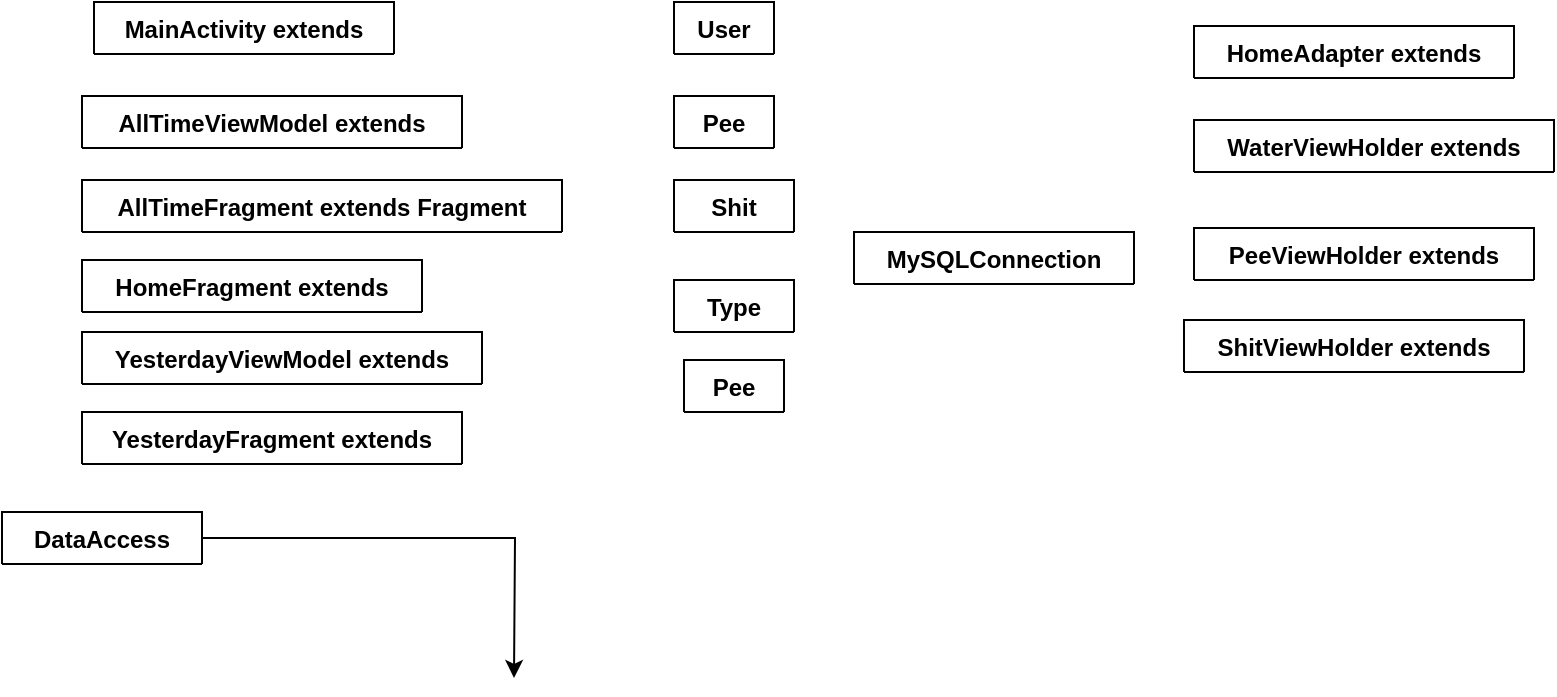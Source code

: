 <mxfile version="14.8.3" type="github">
  <diagram id="NWYkFUK9LSVxFtsLqtCG" name="Page-1">
    <mxGraphModel dx="868" dy="450" grid="1" gridSize="10" guides="1" tooltips="1" connect="1" arrows="1" fold="1" page="1" pageScale="1" pageWidth="827" pageHeight="1169" math="0" shadow="0">
      <root>
        <mxCell id="0" />
        <mxCell id="1" parent="0" />
        <mxCell id="OrH7R6QqTdeNsJV3QqQG-1" value="Pee" style="swimlane;fontStyle=1;align=center;verticalAlign=top;childLayout=stackLayout;horizontal=1;startSize=26;horizontalStack=0;resizeParent=1;resizeParentMax=0;resizeLast=0;collapsible=1;marginBottom=0;" parent="1" vertex="1" collapsed="1">
          <mxGeometry x="590" y="248" width="50" height="26" as="geometry">
            <mxRectangle x="590" y="430" width="190" height="270" as="alternateBounds" />
          </mxGeometry>
        </mxCell>
        <mxCell id="OrH7R6QqTdeNsJV3QqQG-2" value="+ pid: String&#xa;+amount: String&#xa;+date: String&#xa;+uid: String&#xa;&#xa;&#xa;" style="text;strokeColor=none;fillColor=none;align=left;verticalAlign=top;spacingLeft=4;spacingRight=4;overflow=hidden;rotatable=0;points=[[0,0.5],[1,0.5]];portConstraint=eastwest;" parent="OrH7R6QqTdeNsJV3QqQG-1" vertex="1">
          <mxGeometry y="26" width="50" height="64" as="geometry" />
        </mxCell>
        <mxCell id="OrH7R6QqTdeNsJV3QqQG-3" value="" style="line;strokeWidth=1;fillColor=none;align=left;verticalAlign=middle;spacingTop=-1;spacingLeft=3;spacingRight=3;rotatable=0;labelPosition=right;points=[];portConstraint=eastwest;" parent="OrH7R6QqTdeNsJV3QqQG-1" vertex="1">
          <mxGeometry y="90" width="50" height="20" as="geometry" />
        </mxCell>
        <mxCell id="OrH7R6QqTdeNsJV3QqQG-4" value="+Pee (pid, amount, date, uid):&#xa;+getPid():String&#xa;+setPid(pid):void&#xa;+getAmount():String&#xa;+setAmount(amount):void&#xa;+getDate():String&#xa;+setDate(date):void&#xa;+getUid():String&#xa;+setUid(uid):void&#xa;+getType():int&#xa;&#xa;" style="text;strokeColor=none;fillColor=none;align=left;verticalAlign=top;spacingLeft=4;spacingRight=4;overflow=hidden;rotatable=0;points=[[0,0.5],[1,0.5]];portConstraint=eastwest;" parent="OrH7R6QqTdeNsJV3QqQG-1" vertex="1">
          <mxGeometry y="110" width="50" height="160" as="geometry" />
        </mxCell>
        <mxCell id="OrH7R6QqTdeNsJV3QqQG-10" value="Shit" style="swimlane;fontStyle=1;align=center;verticalAlign=top;childLayout=stackLayout;horizontal=1;startSize=26;horizontalStack=0;resizeParent=1;resizeParentMax=0;resizeLast=0;collapsible=1;marginBottom=0;" parent="1" vertex="1" collapsed="1">
          <mxGeometry x="590" y="290" width="60" height="26" as="geometry">
            <mxRectangle x="590" y="290" width="170" height="260" as="alternateBounds" />
          </mxGeometry>
        </mxCell>
        <mxCell id="OrH7R6QqTdeNsJV3QqQG-11" value="+sid:String&#xa;+amount:String&#xa;+date:String&#xa;+uid:String" style="text;strokeColor=none;fillColor=none;align=left;verticalAlign=top;spacingLeft=4;spacingRight=4;overflow=hidden;rotatable=0;points=[[0,0.5],[1,0.5]];portConstraint=eastwest;" parent="OrH7R6QqTdeNsJV3QqQG-10" vertex="1">
          <mxGeometry y="26" width="60" height="64" as="geometry" />
        </mxCell>
        <mxCell id="OrH7R6QqTdeNsJV3QqQG-12" value="" style="line;strokeWidth=1;fillColor=none;align=left;verticalAlign=middle;spacingTop=-1;spacingLeft=3;spacingRight=3;rotatable=0;labelPosition=right;points=[];portConstraint=eastwest;" parent="OrH7R6QqTdeNsJV3QqQG-10" vertex="1">
          <mxGeometry y="90" width="60" height="8" as="geometry" />
        </mxCell>
        <mxCell id="OrH7R6QqTdeNsJV3QqQG-13" value="+Shit(sid, amount, date, uid):&#xa;+getSid():String&#xa;+setSid(sid):void&#xa;+getAmount():String&#xa;+setAmount(amount):void&#xa;+getDate():String&#xa;+setDate(date):void&#xa;+getUid():String&#xa;+setUid(uid):void&#xa;+getType():int&#xa;&#xa;" style="text;strokeColor=none;fillColor=none;align=left;verticalAlign=top;spacingLeft=4;spacingRight=4;overflow=hidden;rotatable=0;points=[[0,0.5],[1,0.5]];portConstraint=eastwest;" parent="OrH7R6QqTdeNsJV3QqQG-10" vertex="1">
          <mxGeometry y="98" width="60" height="162" as="geometry" />
        </mxCell>
        <mxCell id="OrH7R6QqTdeNsJV3QqQG-18" value="Pee" style="swimlane;fontStyle=1;align=center;verticalAlign=top;childLayout=stackLayout;horizontal=1;startSize=26;horizontalStack=0;resizeParent=1;resizeParentMax=0;resizeLast=0;collapsible=1;marginBottom=0;" parent="1" vertex="1" collapsed="1">
          <mxGeometry x="595" y="380" width="50" height="26" as="geometry">
            <mxRectangle x="595" y="380" width="190" height="290" as="alternateBounds" />
          </mxGeometry>
        </mxCell>
        <mxCell id="OrH7R6QqTdeNsJV3QqQG-19" value="+ wid: String&#xa;+amount: String&#xa;+date: String&#xa;+uid: String&#xa;&#xa;&#xa;" style="text;strokeColor=none;fillColor=none;align=left;verticalAlign=top;spacingLeft=4;spacingRight=4;overflow=hidden;rotatable=0;points=[[0,0.5],[1,0.5]];portConstraint=eastwest;" parent="OrH7R6QqTdeNsJV3QqQG-18" vertex="1">
          <mxGeometry y="26" width="50" height="64" as="geometry" />
        </mxCell>
        <mxCell id="OrH7R6QqTdeNsJV3QqQG-20" value="" style="line;strokeWidth=1;fillColor=none;align=left;verticalAlign=middle;spacingTop=-1;spacingLeft=3;spacingRight=3;rotatable=0;labelPosition=right;points=[];portConstraint=eastwest;" parent="OrH7R6QqTdeNsJV3QqQG-18" vertex="1">
          <mxGeometry y="90" width="50" height="10" as="geometry" />
        </mxCell>
        <mxCell id="OrH7R6QqTdeNsJV3QqQG-21" value="+Water(wid, amount, date, uid):&#xa;+getWid():String&#xa;+setWid(wid):void&#xa;+getAmount():String&#xa;+setAmount(amount):void&#xa;+getDate():String&#xa;+setDate(date):void&#xa;+getUid():String&#xa;+setUid(uid):void&#xa;+getType():int&#xa;&#xa;" style="text;strokeColor=none;fillColor=none;align=left;verticalAlign=top;spacingLeft=4;spacingRight=4;overflow=hidden;rotatable=0;points=[[0,0.5],[1,0.5]];portConstraint=eastwest;" parent="OrH7R6QqTdeNsJV3QqQG-18" vertex="1">
          <mxGeometry y="100" width="50" height="160" as="geometry" />
        </mxCell>
        <mxCell id="Ti2GQdQaW2jY4-_UlOmM-68" value="model" style="rounded=0;whiteSpace=wrap;html=1;" vertex="1" parent="OrH7R6QqTdeNsJV3QqQG-18">
          <mxGeometry y="260" width="50" height="30" as="geometry" />
        </mxCell>
        <mxCell id="OrH7R6QqTdeNsJV3QqQG-26" value="Type" style="swimlane;fontStyle=1;align=center;verticalAlign=top;childLayout=stackLayout;horizontal=1;startSize=26;horizontalStack=0;resizeParent=1;resizeParentMax=0;resizeLast=0;collapsible=1;marginBottom=0;" parent="1" vertex="1" collapsed="1">
          <mxGeometry x="590" y="340" width="60" height="26" as="geometry">
            <mxRectangle x="590" y="340" width="160" height="126" as="alternateBounds" />
          </mxGeometry>
        </mxCell>
        <mxCell id="OrH7R6QqTdeNsJV3QqQG-27" value="+TYPE_WATER &#xa;+int TYPE_PEE&#xa;+int TYPE_SHIT" style="text;strokeColor=none;fillColor=none;align=left;verticalAlign=top;spacingLeft=4;spacingRight=4;overflow=hidden;rotatable=0;points=[[0,0.5],[1,0.5]];portConstraint=eastwest;" parent="OrH7R6QqTdeNsJV3QqQG-26" vertex="1">
          <mxGeometry y="26" width="60" height="54" as="geometry" />
        </mxCell>
        <mxCell id="OrH7R6QqTdeNsJV3QqQG-28" value="" style="line;strokeWidth=1;fillColor=none;align=left;verticalAlign=middle;spacingTop=-1;spacingLeft=3;spacingRight=3;rotatable=0;labelPosition=right;points=[];portConstraint=eastwest;" parent="OrH7R6QqTdeNsJV3QqQG-26" vertex="1">
          <mxGeometry y="80" width="60" height="20" as="geometry" />
        </mxCell>
        <mxCell id="OrH7R6QqTdeNsJV3QqQG-29" value="+getType():int" style="text;strokeColor=none;fillColor=none;align=left;verticalAlign=top;spacingLeft=4;spacingRight=4;overflow=hidden;rotatable=0;points=[[0,0.5],[1,0.5]];portConstraint=eastwest;" parent="OrH7R6QqTdeNsJV3QqQG-26" vertex="1">
          <mxGeometry y="100" width="60" height="26" as="geometry" />
        </mxCell>
        <mxCell id="OrH7R6QqTdeNsJV3QqQG-30" value="User" style="swimlane;fontStyle=1;align=center;verticalAlign=top;childLayout=stackLayout;horizontal=1;startSize=26;horizontalStack=0;resizeParent=1;resizeParentMax=0;resizeLast=0;collapsible=1;marginBottom=0;" parent="1" vertex="1" collapsed="1">
          <mxGeometry x="590" y="201" width="50" height="26" as="geometry">
            <mxRectangle x="550" y="105" width="250" height="250" as="alternateBounds" />
          </mxGeometry>
        </mxCell>
        <mxCell id="OrH7R6QqTdeNsJV3QqQG-31" value="+uid: String&#xa;+firstname: String&#xa;+lastname: String &#xa;+birth: String" style="text;strokeColor=none;fillColor=none;align=left;verticalAlign=top;spacingLeft=4;spacingRight=4;overflow=hidden;rotatable=0;points=[[0,0.5],[1,0.5]];portConstraint=eastwest;" parent="OrH7R6QqTdeNsJV3QqQG-30" vertex="1">
          <mxGeometry y="26" width="50" height="64" as="geometry" />
        </mxCell>
        <mxCell id="OrH7R6QqTdeNsJV3QqQG-32" value="" style="line;strokeWidth=1;fillColor=none;align=left;verticalAlign=middle;spacingTop=-1;spacingLeft=3;spacingRight=3;rotatable=0;labelPosition=right;points=[];portConstraint=eastwest;" parent="OrH7R6QqTdeNsJV3QqQG-30" vertex="1">
          <mxGeometry y="90" width="50" height="20" as="geometry" />
        </mxCell>
        <mxCell id="OrH7R6QqTdeNsJV3QqQG-33" value="+User (uid, firstname, lastname, birth):&#xa;+getUid():String&#xa;+setUid(uid):void&#xa;+getFirstname():String&#xa;+setFirstname(firstname):void&#xa;+getLastname():String&#xa;+setLastname(lastname):void&#xa;+getBirth():String&#xa;+setBirth(birth):void&#xa;" style="text;strokeColor=none;fillColor=none;align=left;verticalAlign=top;spacingLeft=4;spacingRight=4;overflow=hidden;rotatable=0;points=[[0,0.5],[1,0.5]];portConstraint=eastwest;" parent="OrH7R6QqTdeNsJV3QqQG-30" vertex="1">
          <mxGeometry y="110" width="50" height="140" as="geometry" />
        </mxCell>
        <mxCell id="OrH7R6QqTdeNsJV3QqQG-42" value="MySQLConnection" style="swimlane;fontStyle=1;align=center;verticalAlign=top;childLayout=stackLayout;horizontal=1;startSize=26;horizontalStack=0;resizeParent=1;resizeParentMax=0;resizeLast=0;collapsible=1;marginBottom=0;" parent="1" vertex="1" collapsed="1">
          <mxGeometry x="680" y="316" width="140" height="26" as="geometry">
            <mxRectangle x="700" y="260" width="160" height="150" as="alternateBounds" />
          </mxGeometry>
        </mxCell>
        <mxCell id="OrH7R6QqTdeNsJV3QqQG-43" value="+host: String&#xa;+port: String &#xa;+db: String &#xa;+username: String &#xa;+password: String" style="text;strokeColor=none;fillColor=none;align=left;verticalAlign=top;spacingLeft=4;spacingRight=4;overflow=hidden;rotatable=0;points=[[0,0.5],[1,0.5]];portConstraint=eastwest;" parent="OrH7R6QqTdeNsJV3QqQG-42" vertex="1">
          <mxGeometry y="26" width="140" height="74" as="geometry" />
        </mxCell>
        <mxCell id="OrH7R6QqTdeNsJV3QqQG-44" value="" style="line;strokeWidth=1;fillColor=none;align=left;verticalAlign=middle;spacingTop=-1;spacingLeft=3;spacingRight=3;rotatable=0;labelPosition=right;points=[];portConstraint=eastwest;" parent="OrH7R6QqTdeNsJV3QqQG-42" vertex="1">
          <mxGeometry y="100" width="140" height="8" as="geometry" />
        </mxCell>
        <mxCell id="OrH7R6QqTdeNsJV3QqQG-45" value="+startConnection():&#xa;+closeConnection():void" style="text;strokeColor=none;fillColor=none;align=left;verticalAlign=top;spacingLeft=4;spacingRight=4;overflow=hidden;rotatable=0;points=[[0,0.5],[1,0.5]];portConstraint=eastwest;" parent="OrH7R6QqTdeNsJV3QqQG-42" vertex="1">
          <mxGeometry y="108" width="140" height="42" as="geometry" />
        </mxCell>
        <mxCell id="qPEdYEZ0GSGJsdVQwp-i-1" value="HomeAdapter extends" style="swimlane;fontStyle=1;align=center;verticalAlign=top;childLayout=stackLayout;horizontal=1;startSize=26;horizontalStack=0;resizeParent=1;resizeParentMax=0;resizeLast=0;collapsible=1;marginBottom=0;" parent="1" vertex="1" collapsed="1">
          <mxGeometry x="850" y="213" width="160" height="26" as="geometry">
            <mxRectangle x="850" y="213" width="490" height="180" as="alternateBounds" />
          </mxGeometry>
        </mxCell>
        <mxCell id="qPEdYEZ0GSGJsdVQwp-i-2" value="-context:Context&#xa;-typeList:List&lt;Type&gt; " style="text;strokeColor=none;fillColor=none;align=left;verticalAlign=top;spacingLeft=4;spacingRight=4;overflow=hidden;rotatable=0;points=[[0,0.5],[1,0.5]];portConstraint=eastwest;" parent="qPEdYEZ0GSGJsdVQwp-i-1" vertex="1">
          <mxGeometry y="26" width="160" height="44" as="geometry" />
        </mxCell>
        <mxCell id="qPEdYEZ0GSGJsdVQwp-i-3" value="" style="line;strokeWidth=1;fillColor=none;align=left;verticalAlign=middle;spacingTop=-1;spacingLeft=3;spacingRight=3;rotatable=0;labelPosition=right;points=[];portConstraint=eastwest;" parent="qPEdYEZ0GSGJsdVQwp-i-1" vertex="1">
          <mxGeometry y="70" width="160" height="8" as="geometry" />
        </mxCell>
        <mxCell id="qPEdYEZ0GSGJsdVQwp-i-4" value="+HomeAdapter(context, typeList)&#xa;+onCreateViewHolder( parent, viewType):RecyclerView.ViewHolder&#xa;+onBindViewHolder(holder, position):void&#xa;+getItemCount():int&#xa;+getItemViewType(position):int" style="text;strokeColor=none;fillColor=none;align=left;verticalAlign=top;spacingLeft=4;spacingRight=4;overflow=hidden;rotatable=0;points=[[0,0.5],[1,0.5]];portConstraint=eastwest;" parent="qPEdYEZ0GSGJsdVQwp-i-1" vertex="1">
          <mxGeometry y="78" width="160" height="102" as="geometry" />
        </mxCell>
        <mxCell id="qPEdYEZ0GSGJsdVQwp-i-5" value=" PeeViewHolder extends" style="swimlane;fontStyle=1;align=center;verticalAlign=top;childLayout=stackLayout;horizontal=1;startSize=26;horizontalStack=0;resizeParent=1;resizeParentMax=0;resizeLast=0;collapsible=1;marginBottom=0;" parent="1" vertex="1" collapsed="1">
          <mxGeometry x="850" y="314" width="170" height="26" as="geometry">
            <mxRectangle x="850" y="314" width="220" height="200" as="alternateBounds" />
          </mxGeometry>
        </mxCell>
        <mxCell id="qPEdYEZ0GSGJsdVQwp-i-6" value="-typeList:List&lt;Type&gt;&#xa;+card:CardView&#xa;+title:TextView&#xa;+minus:ImageView&#xa;+amount:TextView &#xa;+plus:ImageView" style="text;strokeColor=none;fillColor=none;align=left;verticalAlign=top;spacingLeft=4;spacingRight=4;overflow=hidden;rotatable=0;points=[[0,0.5],[1,0.5]];portConstraint=eastwest;" parent="qPEdYEZ0GSGJsdVQwp-i-5" vertex="1">
          <mxGeometry y="26" width="170" height="114" as="geometry" />
        </mxCell>
        <mxCell id="qPEdYEZ0GSGJsdVQwp-i-7" value="" style="line;strokeWidth=1;fillColor=none;align=left;verticalAlign=middle;spacingTop=-1;spacingLeft=3;spacingRight=3;rotatable=0;labelPosition=right;points=[];portConstraint=eastwest;" parent="qPEdYEZ0GSGJsdVQwp-i-5" vertex="1">
          <mxGeometry y="140" width="170" height="8" as="geometry" />
        </mxCell>
        <mxCell id="qPEdYEZ0GSGJsdVQwp-i-8" value="+PeeViewHolder(view, typeList)&#xa;+bindData(position):void&#xa;" style="text;strokeColor=none;fillColor=none;align=left;verticalAlign=top;spacingLeft=4;spacingRight=4;overflow=hidden;rotatable=0;points=[[0,0.5],[1,0.5]];portConstraint=eastwest;" parent="qPEdYEZ0GSGJsdVQwp-i-5" vertex="1">
          <mxGeometry y="148" width="170" height="52" as="geometry" />
        </mxCell>
        <mxCell id="qPEdYEZ0GSGJsdVQwp-i-9" value="ShitViewHolder extends" style="swimlane;fontStyle=1;align=center;verticalAlign=top;childLayout=stackLayout;horizontal=1;startSize=26;horizontalStack=0;resizeParent=1;resizeParentMax=0;resizeLast=0;collapsible=1;marginBottom=0;" parent="1" vertex="1" collapsed="1">
          <mxGeometry x="845" y="360" width="170" height="26" as="geometry">
            <mxRectangle x="845" y="360" width="220" height="200" as="alternateBounds" />
          </mxGeometry>
        </mxCell>
        <mxCell id="qPEdYEZ0GSGJsdVQwp-i-10" value="-typeList:List&lt;Type&gt;&#xa;+card:CardView&#xa;+title:TextView&#xa;+minus:ImageView&#xa;+amount:TextView &#xa;+plus:ImageView" style="text;strokeColor=none;fillColor=none;align=left;verticalAlign=top;spacingLeft=4;spacingRight=4;overflow=hidden;rotatable=0;points=[[0,0.5],[1,0.5]];portConstraint=eastwest;" parent="qPEdYEZ0GSGJsdVQwp-i-9" vertex="1">
          <mxGeometry y="26" width="170" height="114" as="geometry" />
        </mxCell>
        <mxCell id="qPEdYEZ0GSGJsdVQwp-i-11" value="" style="line;strokeWidth=1;fillColor=none;align=left;verticalAlign=middle;spacingTop=-1;spacingLeft=3;spacingRight=3;rotatable=0;labelPosition=right;points=[];portConstraint=eastwest;" parent="qPEdYEZ0GSGJsdVQwp-i-9" vertex="1">
          <mxGeometry y="140" width="170" height="8" as="geometry" />
        </mxCell>
        <mxCell id="qPEdYEZ0GSGJsdVQwp-i-12" value="+ShitViewHolder(view, typeList)&#xa;+bindData(position):void&#xa;" style="text;strokeColor=none;fillColor=none;align=left;verticalAlign=top;spacingLeft=4;spacingRight=4;overflow=hidden;rotatable=0;points=[[0,0.5],[1,0.5]];portConstraint=eastwest;" parent="qPEdYEZ0GSGJsdVQwp-i-9" vertex="1">
          <mxGeometry y="148" width="170" height="52" as="geometry" />
        </mxCell>
        <mxCell id="qPEdYEZ0GSGJsdVQwp-i-13" value="WaterViewHolder extends" style="swimlane;fontStyle=1;align=center;verticalAlign=top;childLayout=stackLayout;horizontal=1;startSize=26;horizontalStack=0;resizeParent=1;resizeParentMax=0;resizeLast=0;collapsible=1;marginBottom=0;" parent="1" vertex="1" collapsed="1">
          <mxGeometry x="850" y="260" width="180" height="26" as="geometry">
            <mxRectangle x="850" y="260" width="220" height="200" as="alternateBounds" />
          </mxGeometry>
        </mxCell>
        <mxCell id="qPEdYEZ0GSGJsdVQwp-i-14" value="-typeList:List&lt;Type&gt;&#xa;+card:CardView&#xa;+title:TextView&#xa;+minus:ImageView&#xa;+amount:TextView &#xa;+plus:ImageView" style="text;strokeColor=none;fillColor=none;align=left;verticalAlign=top;spacingLeft=4;spacingRight=4;overflow=hidden;rotatable=0;points=[[0,0.5],[1,0.5]];portConstraint=eastwest;" parent="qPEdYEZ0GSGJsdVQwp-i-13" vertex="1">
          <mxGeometry y="26" width="180" height="114" as="geometry" />
        </mxCell>
        <mxCell id="qPEdYEZ0GSGJsdVQwp-i-15" value="" style="line;strokeWidth=1;fillColor=none;align=left;verticalAlign=middle;spacingTop=-1;spacingLeft=3;spacingRight=3;rotatable=0;labelPosition=right;points=[];portConstraint=eastwest;" parent="qPEdYEZ0GSGJsdVQwp-i-13" vertex="1">
          <mxGeometry y="140" width="180" height="8" as="geometry" />
        </mxCell>
        <mxCell id="qPEdYEZ0GSGJsdVQwp-i-16" value="+WaterViewHolder(view, typeList)&#xa;+bindData(position):void&#xa;" style="text;strokeColor=none;fillColor=none;align=left;verticalAlign=top;spacingLeft=4;spacingRight=4;overflow=hidden;rotatable=0;points=[[0,0.5],[1,0.5]];portConstraint=eastwest;" parent="qPEdYEZ0GSGJsdVQwp-i-13" vertex="1">
          <mxGeometry y="148" width="180" height="52" as="geometry" />
        </mxCell>
        <mxCell id="Ti2GQdQaW2jY4-_UlOmM-1" value="MainActivity extends" style="swimlane;fontStyle=1;align=center;verticalAlign=top;childLayout=stackLayout;horizontal=1;startSize=26;horizontalStack=0;resizeParent=1;resizeParentMax=0;resizeLast=0;collapsible=1;marginBottom=0;" vertex="1" collapsed="1" parent="1">
          <mxGeometry x="300" y="201" width="150" height="26" as="geometry">
            <mxRectangle x="300" y="201" width="250" height="150" as="alternateBounds" />
          </mxGeometry>
        </mxCell>
        <mxCell id="Ti2GQdQaW2jY4-_UlOmM-2" value="-mAppBarConfiguration:AppBarConfiguration&#xa;-binding:ActivityMainBinding" style="text;strokeColor=none;fillColor=none;align=left;verticalAlign=top;spacingLeft=4;spacingRight=4;overflow=hidden;rotatable=0;points=[[0,0.5],[1,0.5]];portConstraint=eastwest;" vertex="1" parent="Ti2GQdQaW2jY4-_UlOmM-1">
          <mxGeometry y="26" width="150" height="44" as="geometry" />
        </mxCell>
        <mxCell id="Ti2GQdQaW2jY4-_UlOmM-3" value="" style="line;strokeWidth=1;fillColor=none;align=left;verticalAlign=middle;spacingTop=-1;spacingLeft=3;spacingRight=3;rotatable=0;labelPosition=right;points=[];portConstraint=eastwest;" vertex="1" parent="Ti2GQdQaW2jY4-_UlOmM-1">
          <mxGeometry y="70" width="150" height="8" as="geometry" />
        </mxCell>
        <mxCell id="Ti2GQdQaW2jY4-_UlOmM-4" value="#onCreate(savedInstanceState):void&#xa;+onClick(view):void&#xa;+onCreateOptionsMenu(menu):boolean&#xa;+onSupportNavigateUp():boolean&#xa; " style="text;strokeColor=none;fillColor=none;align=left;verticalAlign=top;spacingLeft=4;spacingRight=4;overflow=hidden;rotatable=0;points=[[0,0.5],[1,0.5]];portConstraint=eastwest;" vertex="1" parent="Ti2GQdQaW2jY4-_UlOmM-1">
          <mxGeometry y="78" width="150" height="72" as="geometry" />
        </mxCell>
        <mxCell id="Ti2GQdQaW2jY4-_UlOmM-5" value="AllTimeFragment extends Fragment " style="swimlane;fontStyle=1;align=center;verticalAlign=top;childLayout=stackLayout;horizontal=1;startSize=26;horizontalStack=0;resizeParent=1;resizeParentMax=0;resizeLast=0;collapsible=1;marginBottom=0;" vertex="1" collapsed="1" parent="1">
          <mxGeometry x="294" y="290" width="240" height="26" as="geometry">
            <mxRectangle x="300" y="239" width="340" height="140" as="alternateBounds" />
          </mxGeometry>
        </mxCell>
        <mxCell id="Ti2GQdQaW2jY4-_UlOmM-6" value="-allTimeViewModel;:AllTimeViewModel &#xa;-binding:FragmentAllTimeBinding " style="text;strokeColor=none;fillColor=none;align=left;verticalAlign=top;spacingLeft=4;spacingRight=4;overflow=hidden;rotatable=0;points=[[0,0.5],[1,0.5]];portConstraint=eastwest;" vertex="1" parent="Ti2GQdQaW2jY4-_UlOmM-5">
          <mxGeometry y="26" width="240" height="44" as="geometry" />
        </mxCell>
        <mxCell id="Ti2GQdQaW2jY4-_UlOmM-7" value="" style="line;strokeWidth=1;fillColor=none;align=left;verticalAlign=middle;spacingTop=-1;spacingLeft=3;spacingRight=3;rotatable=0;labelPosition=right;points=[];portConstraint=eastwest;" vertex="1" parent="Ti2GQdQaW2jY4-_UlOmM-5">
          <mxGeometry y="70" width="240" height="8" as="geometry" />
        </mxCell>
        <mxCell id="Ti2GQdQaW2jY4-_UlOmM-8" value="+onCreateView(inflater, container, savedInstanceState):View&#xa;+onChanged(s):void&#xa;+onDestroyView():void" style="text;strokeColor=none;fillColor=none;align=left;verticalAlign=top;spacingLeft=4;spacingRight=4;overflow=hidden;rotatable=0;points=[[0,0.5],[1,0.5]];portConstraint=eastwest;" vertex="1" parent="Ti2GQdQaW2jY4-_UlOmM-5">
          <mxGeometry y="78" width="240" height="62" as="geometry" />
        </mxCell>
        <mxCell id="Ti2GQdQaW2jY4-_UlOmM-9" value="AllTimeViewModel extends" style="swimlane;fontStyle=1;align=center;verticalAlign=top;childLayout=stackLayout;horizontal=1;startSize=26;horizontalStack=0;resizeParent=1;resizeParentMax=0;resizeLast=0;collapsible=1;marginBottom=0;" vertex="1" collapsed="1" parent="1">
          <mxGeometry x="294" y="248" width="190" height="26" as="geometry">
            <mxRectangle x="300" y="274" width="220" height="100" as="alternateBounds" />
          </mxGeometry>
        </mxCell>
        <mxCell id="Ti2GQdQaW2jY4-_UlOmM-10" value="-mText:MutableLiveData&lt;String&gt;" style="text;strokeColor=none;fillColor=none;align=left;verticalAlign=top;spacingLeft=4;spacingRight=4;overflow=hidden;rotatable=0;points=[[0,0.5],[1,0.5]];portConstraint=eastwest;" vertex="1" parent="Ti2GQdQaW2jY4-_UlOmM-9">
          <mxGeometry y="26" width="190" height="26" as="geometry" />
        </mxCell>
        <mxCell id="Ti2GQdQaW2jY4-_UlOmM-11" value="" style="line;strokeWidth=1;fillColor=none;align=left;verticalAlign=middle;spacingTop=-1;spacingLeft=3;spacingRight=3;rotatable=0;labelPosition=right;points=[];portConstraint=eastwest;" vertex="1" parent="Ti2GQdQaW2jY4-_UlOmM-9">
          <mxGeometry y="52" width="190" height="8" as="geometry" />
        </mxCell>
        <mxCell id="Ti2GQdQaW2jY4-_UlOmM-12" value="+ AllTimeViewModel()&#xa;+getText():LiveData&lt;String&gt; " style="text;strokeColor=none;fillColor=none;align=left;verticalAlign=top;spacingLeft=4;spacingRight=4;overflow=hidden;rotatable=0;points=[[0,0.5],[1,0.5]];portConstraint=eastwest;" vertex="1" parent="Ti2GQdQaW2jY4-_UlOmM-9">
          <mxGeometry y="60" width="190" height="40" as="geometry" />
        </mxCell>
        <mxCell id="Ti2GQdQaW2jY4-_UlOmM-13" value="HomeFragment extends" style="swimlane;fontStyle=1;align=center;verticalAlign=top;childLayout=stackLayout;horizontal=1;startSize=26;horizontalStack=0;resizeParent=1;resizeParentMax=0;resizeLast=0;collapsible=1;marginBottom=0;" vertex="1" collapsed="1" parent="1">
          <mxGeometry x="294" y="330" width="170" height="26" as="geometry">
            <mxRectangle x="290" y="360" width="350" height="180" as="alternateBounds" />
          </mxGeometry>
        </mxCell>
        <mxCell id="Ti2GQdQaW2jY4-_UlOmM-14" value="-user:User&#xa;-recyclerView:RecyclerView&#xa;-adapter:HomeAdapter&#xa;-typeList:List&lt;Type&gt; " style="text;strokeColor=none;fillColor=none;align=left;verticalAlign=top;spacingLeft=4;spacingRight=4;overflow=hidden;rotatable=0;points=[[0,0.5],[1,0.5]];portConstraint=eastwest;" vertex="1" parent="Ti2GQdQaW2jY4-_UlOmM-13">
          <mxGeometry y="26" width="170" height="64" as="geometry" />
        </mxCell>
        <mxCell id="Ti2GQdQaW2jY4-_UlOmM-15" value="" style="line;strokeWidth=1;fillColor=none;align=left;verticalAlign=middle;spacingTop=-1;spacingLeft=3;spacingRight=3;rotatable=0;labelPosition=right;points=[];portConstraint=eastwest;" vertex="1" parent="Ti2GQdQaW2jY4-_UlOmM-13">
          <mxGeometry y="90" width="170" height="28" as="geometry" />
        </mxCell>
        <mxCell id="Ti2GQdQaW2jY4-_UlOmM-16" value="+onCreateView(inflater, container, savedInstanceState):View&#xa;+onStart():void&#xa;+onStop():void" style="text;strokeColor=none;fillColor=none;align=left;verticalAlign=top;spacingLeft=4;spacingRight=4;overflow=hidden;rotatable=0;points=[[0,0.5],[1,0.5]];portConstraint=eastwest;" vertex="1" parent="Ti2GQdQaW2jY4-_UlOmM-13">
          <mxGeometry y="118" width="170" height="62" as="geometry" />
        </mxCell>
        <mxCell id="Ti2GQdQaW2jY4-_UlOmM-17" value="YesterdayFragment extends " style="swimlane;fontStyle=1;align=center;verticalAlign=top;childLayout=stackLayout;horizontal=1;startSize=26;horizontalStack=0;resizeParent=1;resizeParentMax=0;resizeLast=0;collapsible=1;marginBottom=0;" vertex="1" collapsed="1" parent="1">
          <mxGeometry x="294" y="406" width="190" height="26" as="geometry">
            <mxRectangle x="290" y="425" width="340" height="160" as="alternateBounds" />
          </mxGeometry>
        </mxCell>
        <mxCell id="Ti2GQdQaW2jY4-_UlOmM-18" value="- yesterdayViewModel:YesterdayViewModel&#xa; -binding:FragmentYesterdayBinding" style="text;strokeColor=none;fillColor=none;align=left;verticalAlign=top;spacingLeft=4;spacingRight=4;overflow=hidden;rotatable=0;points=[[0,0.5],[1,0.5]];portConstraint=eastwest;" vertex="1" parent="Ti2GQdQaW2jY4-_UlOmM-17">
          <mxGeometry y="26" width="190" height="64" as="geometry" />
        </mxCell>
        <mxCell id="Ti2GQdQaW2jY4-_UlOmM-19" value="" style="line;strokeWidth=1;fillColor=none;align=left;verticalAlign=middle;spacingTop=-1;spacingLeft=3;spacingRight=3;rotatable=0;labelPosition=right;points=[];portConstraint=eastwest;" vertex="1" parent="Ti2GQdQaW2jY4-_UlOmM-17">
          <mxGeometry y="90" width="190" height="8" as="geometry" />
        </mxCell>
        <mxCell id="Ti2GQdQaW2jY4-_UlOmM-20" value="+onCreateView(inflater, container, savedInstanceState):View&#xa;+onChanged(s):void&#xa;+onDestroyView():void" style="text;strokeColor=none;fillColor=none;align=left;verticalAlign=top;spacingLeft=4;spacingRight=4;overflow=hidden;rotatable=0;points=[[0,0.5],[1,0.5]];portConstraint=eastwest;" vertex="1" parent="Ti2GQdQaW2jY4-_UlOmM-17">
          <mxGeometry y="98" width="190" height="62" as="geometry" />
        </mxCell>
        <mxCell id="Ti2GQdQaW2jY4-_UlOmM-21" value="YesterdayViewModel extends" style="swimlane;fontStyle=1;align=center;verticalAlign=top;childLayout=stackLayout;horizontal=1;startSize=26;horizontalStack=0;resizeParent=1;resizeParentMax=0;resizeLast=0;collapsible=1;marginBottom=0;" vertex="1" collapsed="1" parent="1">
          <mxGeometry x="294" y="366" width="200" height="26" as="geometry">
            <mxRectangle x="350" y="400" width="210" height="110" as="alternateBounds" />
          </mxGeometry>
        </mxCell>
        <mxCell id="Ti2GQdQaW2jY4-_UlOmM-22" value="-mText:MutableLiveData&lt;String&gt;" style="text;strokeColor=none;fillColor=none;align=left;verticalAlign=top;spacingLeft=4;spacingRight=4;overflow=hidden;rotatable=0;points=[[0,0.5],[1,0.5]];portConstraint=eastwest;" vertex="1" parent="Ti2GQdQaW2jY4-_UlOmM-21">
          <mxGeometry y="26" width="200" height="26" as="geometry" />
        </mxCell>
        <mxCell id="Ti2GQdQaW2jY4-_UlOmM-23" value="" style="line;strokeWidth=1;fillColor=none;align=left;verticalAlign=middle;spacingTop=-1;spacingLeft=3;spacingRight=3;rotatable=0;labelPosition=right;points=[];portConstraint=eastwest;" vertex="1" parent="Ti2GQdQaW2jY4-_UlOmM-21">
          <mxGeometry y="52" width="200" height="8" as="geometry" />
        </mxCell>
        <mxCell id="Ti2GQdQaW2jY4-_UlOmM-24" value="+YesterdayViewModel()&#xa;+getText():LiveData&lt;String&gt; " style="text;strokeColor=none;fillColor=none;align=left;verticalAlign=top;spacingLeft=4;spacingRight=4;overflow=hidden;rotatable=0;points=[[0,0.5],[1,0.5]];portConstraint=eastwest;" vertex="1" parent="Ti2GQdQaW2jY4-_UlOmM-21">
          <mxGeometry y="60" width="200" height="50" as="geometry" />
        </mxCell>
        <mxCell id="Ti2GQdQaW2jY4-_UlOmM-70" value="DataAccess" style="swimlane;fontStyle=1;align=center;verticalAlign=top;childLayout=stackLayout;horizontal=1;startSize=26;horizontalStack=0;resizeParent=1;resizeParentMax=0;resizeLast=0;collapsible=1;marginBottom=0;" vertex="1" collapsed="1" parent="1">
          <mxGeometry x="254" y="456" width="100" height="26" as="geometry">
            <mxRectangle x="254" y="456" width="230" height="268" as="alternateBounds" />
          </mxGeometry>
        </mxCell>
        <mxCell id="Ti2GQdQaW2jY4-_UlOmM-71" value="-con:java.sql.Connection&#xa;+host:String&#xa;+port:int&#xa;+db:String&#xa;+username:String&#xa;+password:String&#xa;" style="text;strokeColor=none;fillColor=none;align=left;verticalAlign=top;spacingLeft=4;spacingRight=4;overflow=hidden;rotatable=0;points=[[0,0.5],[1,0.5]];portConstraint=eastwest;" vertex="1" parent="Ti2GQdQaW2jY4-_UlOmM-70">
          <mxGeometry y="26" width="100" height="114" as="geometry" />
        </mxCell>
        <mxCell id="Ti2GQdQaW2jY4-_UlOmM-72" value="" style="line;strokeWidth=1;fillColor=none;align=left;verticalAlign=middle;spacingTop=-1;spacingLeft=3;spacingRight=3;rotatable=0;labelPosition=right;points=[];portConstraint=eastwest;" vertex="1" parent="Ti2GQdQaW2jY4-_UlOmM-70">
          <mxGeometry y="140" width="100" height="8" as="geometry" />
        </mxCell>
        <mxCell id="Ti2GQdQaW2jY4-_UlOmM-73" value="+DataAccess():&#xa;+getWater(user):Water&#xa;+setWater(user, water):boolean&#xa;+getPee(user):Pee&#xa;+setPee(user, pee):boolean&#xa;+getShit(user):Shit&#xa;+setShit(user, shit):boolean&#xa;" style="text;strokeColor=none;fillColor=none;align=left;verticalAlign=top;spacingLeft=4;spacingRight=4;overflow=hidden;rotatable=0;points=[[0,0.5],[1,0.5]];portConstraint=eastwest;" vertex="1" parent="Ti2GQdQaW2jY4-_UlOmM-70">
          <mxGeometry y="148" width="100" height="120" as="geometry" />
        </mxCell>
        <mxCell id="Ti2GQdQaW2jY4-_UlOmM-74" style="edgeStyle=orthogonalEdgeStyle;rounded=0;orthogonalLoop=1;jettySize=auto;html=1;" edge="1" parent="1" source="Ti2GQdQaW2jY4-_UlOmM-71">
          <mxGeometry relative="1" as="geometry">
            <mxPoint x="510" y="539" as="targetPoint" />
          </mxGeometry>
        </mxCell>
      </root>
    </mxGraphModel>
  </diagram>
</mxfile>
